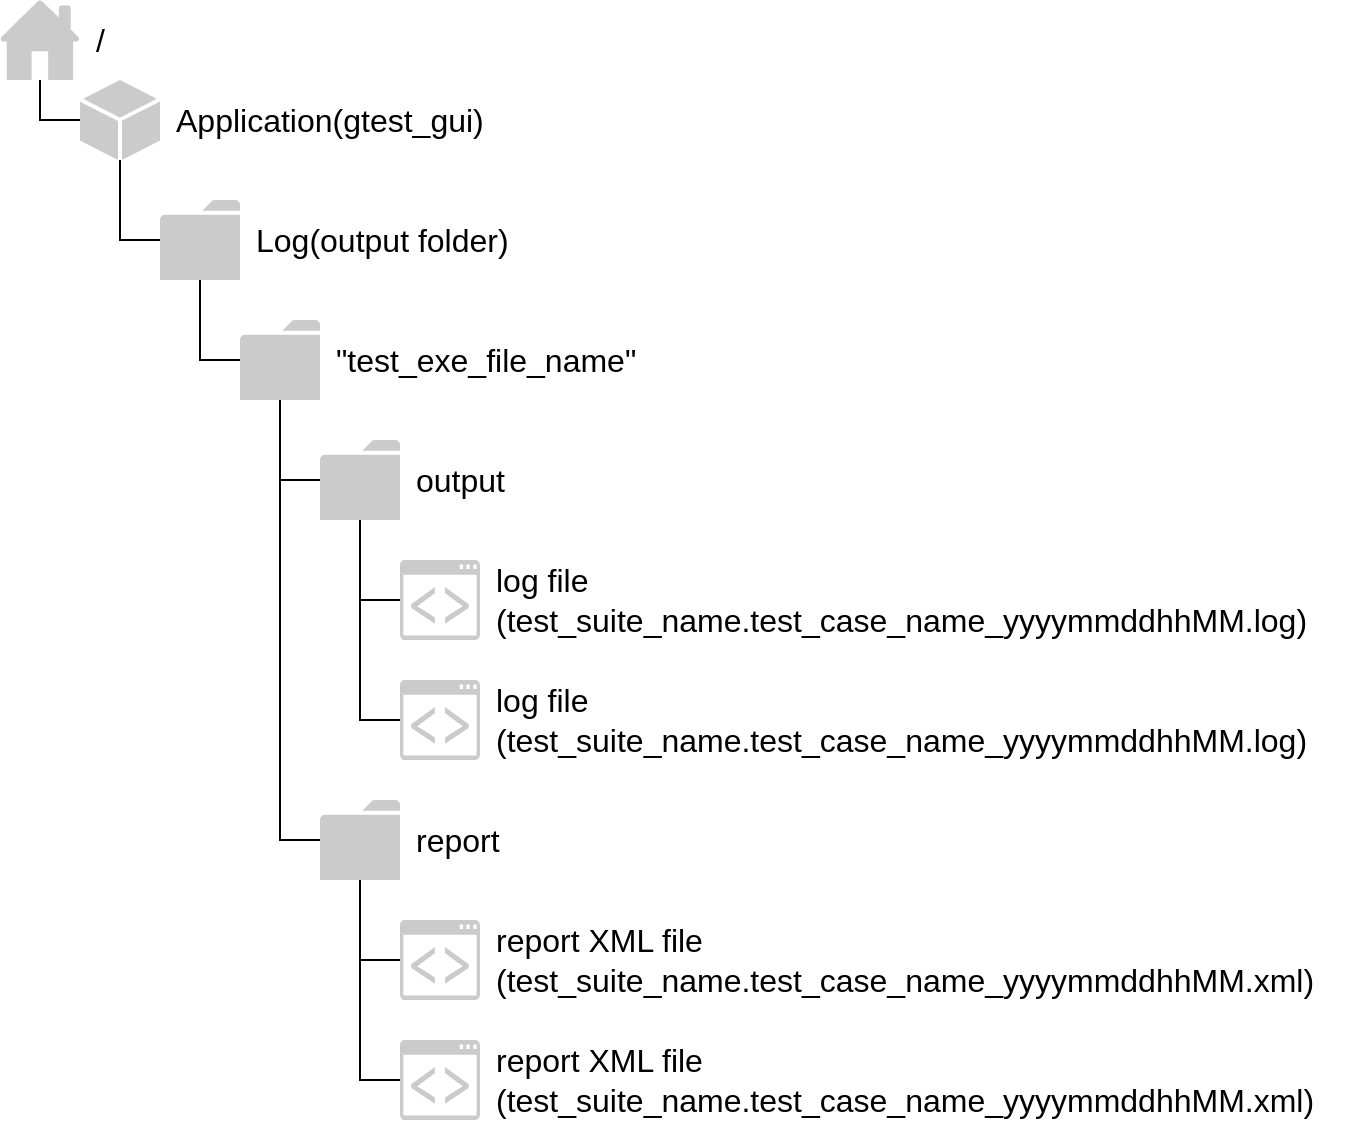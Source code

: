 <mxfile version="12.4.2" type="device" pages="1"><diagram id="QEGvMSw9ifTYuqda4Ox1" name="Folder structure"><mxGraphModel dx="1422" dy="832" grid="1" gridSize="10" guides="1" tooltips="1" connect="1" arrows="1" fold="1" page="1" pageScale="1" pageWidth="827" pageHeight="1169" math="0" shadow="0"><root><mxCell id="0"/><mxCell id="1" parent="0"/><mxCell id="ViBDwjpVeqWqWJwYzLXa-3" style="edgeStyle=orthogonalEdgeStyle;rounded=0;orthogonalLoop=1;jettySize=auto;html=1;endArrow=none;endFill=0;" parent="1" target="9Kh0CjSGW_LWThskDoLW-9" edge="1"><mxGeometry relative="1" as="geometry"><Array as="points"><mxPoint x="220" y="340"/></Array><mxPoint x="220" y="300" as="sourcePoint"/></mxGeometry></mxCell><mxCell id="ViBDwjpVeqWqWJwYzLXa-13" style="edgeStyle=orthogonalEdgeStyle;rounded=0;orthogonalLoop=1;jettySize=auto;html=1;endArrow=none;endFill=0;" parent="1" target="ViBDwjpVeqWqWJwYzLXa-9" edge="1"><mxGeometry relative="1" as="geometry"><Array as="points"><mxPoint x="220" y="400"/></Array><mxPoint x="220" y="300" as="sourcePoint"/></mxGeometry></mxCell><mxCell id="NXuIsc6DJtuEb53HWapJ-16" style="edgeStyle=orthogonalEdgeStyle;rounded=0;orthogonalLoop=1;jettySize=auto;html=1;endArrow=none;endFill=0;" edge="1" parent="1" source="9Kh0CjSGW_LWThskDoLW-2" target="NXuIsc6DJtuEb53HWapJ-14"><mxGeometry relative="1" as="geometry"><Array as="points"><mxPoint x="140" y="220"/></Array></mxGeometry></mxCell><mxCell id="9Kh0CjSGW_LWThskDoLW-2" value="" style="pointerEvents=1;shadow=0;dashed=0;html=1;strokeColor=none;labelPosition=center;verticalLabelPosition=bottom;verticalAlign=top;outlineConnect=0;align=center;shape=mxgraph.office.concepts.folder;fillColor=#CCCBCB;" parent="1" vertex="1"><mxGeometry x="120" y="140" width="40" height="40" as="geometry"/></mxCell><mxCell id="ViBDwjpVeqWqWJwYzLXa-2" style="edgeStyle=orthogonalEdgeStyle;rounded=0;orthogonalLoop=1;jettySize=auto;html=1;endArrow=none;endFill=0;" parent="1" source="9Kh0CjSGW_LWThskDoLW-3" target="9Kh0CjSGW_LWThskDoLW-2" edge="1"><mxGeometry relative="1" as="geometry"><mxPoint x="100" y="160" as="sourcePoint"/><Array as="points"><mxPoint x="100" y="160"/></Array><mxPoint x="80" y="200" as="targetPoint"/></mxGeometry></mxCell><mxCell id="9Kh0CjSGW_LWThskDoLW-3" value="" style="pointerEvents=1;shadow=0;dashed=0;html=1;strokeColor=none;labelPosition=center;verticalLabelPosition=bottom;verticalAlign=top;outlineConnect=0;align=center;shape=mxgraph.office.concepts.node_generic;fillColor=#CCCBCB;" parent="1" vertex="1"><mxGeometry x="80" y="80" width="40" height="40" as="geometry"/></mxCell><mxCell id="9Kh0CjSGW_LWThskDoLW-5" value="Application(gtest_gui)" style="text;html=1;strokeColor=none;fillColor=none;align=left;verticalAlign=middle;whiteSpace=wrap;rounded=0;fontSize=16;spacingLeft=6;" parent="1" vertex="1"><mxGeometry x="120" y="80" width="200" height="40" as="geometry"/></mxCell><mxCell id="9Kh0CjSGW_LWThskDoLW-6" value="Log(output folder)" style="text;html=1;strokeColor=none;fillColor=none;align=left;verticalAlign=middle;whiteSpace=wrap;rounded=0;fontSize=16;spacingLeft=6;" parent="1" vertex="1"><mxGeometry x="160" y="140" width="200" height="40" as="geometry"/></mxCell><mxCell id="ViBDwjpVeqWqWJwYzLXa-1" style="edgeStyle=orthogonalEdgeStyle;rounded=0;orthogonalLoop=1;jettySize=auto;html=1;endArrow=none;endFill=0;" parent="1" source="9Kh0CjSGW_LWThskDoLW-7" target="9Kh0CjSGW_LWThskDoLW-3" edge="1"><mxGeometry relative="1" as="geometry"><Array as="points"><mxPoint x="60" y="100"/></Array></mxGeometry></mxCell><mxCell id="9Kh0CjSGW_LWThskDoLW-7" value="" style="pointerEvents=1;shadow=0;dashed=0;html=1;strokeColor=none;labelPosition=center;verticalLabelPosition=bottom;verticalAlign=top;outlineConnect=0;align=center;shape=mxgraph.office.concepts.home;fillColor=#CCCBCB;" parent="1" vertex="1"><mxGeometry x="40" y="40" width="40" height="40" as="geometry"/></mxCell><mxCell id="9Kh0CjSGW_LWThskDoLW-8" value="/" style="text;html=1;strokeColor=none;fillColor=none;align=left;verticalAlign=middle;whiteSpace=wrap;rounded=0;fontSize=16;spacingLeft=6;" parent="1" vertex="1"><mxGeometry x="80" y="40" width="200" height="40" as="geometry"/></mxCell><mxCell id="9Kh0CjSGW_LWThskDoLW-9" value="" style="pointerEvents=1;shadow=0;dashed=0;html=1;strokeColor=none;fillColor=#CCCBCB;labelPosition=center;verticalLabelPosition=bottom;verticalAlign=top;outlineConnect=0;align=center;shape=mxgraph.office.communications.ucwa_application;fontSize=16;" parent="1" vertex="1"><mxGeometry x="240" y="320" width="40" height="40" as="geometry"/></mxCell><mxCell id="ViBDwjpVeqWqWJwYzLXa-9" value="" style="pointerEvents=1;shadow=0;dashed=0;html=1;strokeColor=none;fillColor=#CCCBCB;labelPosition=center;verticalLabelPosition=bottom;verticalAlign=top;outlineConnect=0;align=center;shape=mxgraph.office.communications.ucwa_application;fontSize=16;" parent="1" vertex="1"><mxGeometry x="240" y="380" width="40" height="40" as="geometry"/></mxCell><mxCell id="NXuIsc6DJtuEb53HWapJ-1" value="" style="pointerEvents=1;shadow=0;dashed=0;html=1;strokeColor=none;labelPosition=center;verticalLabelPosition=bottom;verticalAlign=top;outlineConnect=0;align=center;shape=mxgraph.office.concepts.folder;fillColor=#CCCBCB;" vertex="1" parent="1"><mxGeometry x="200" y="260" width="40" height="40" as="geometry"/></mxCell><mxCell id="NXuIsc6DJtuEb53HWapJ-3" value="log file&lt;br&gt;(test_suite_name.test_case_name_yyyymmddhhMM.log)" style="text;html=1;strokeColor=none;fillColor=none;align=left;verticalAlign=middle;whiteSpace=wrap;rounded=0;fontSize=16;spacingLeft=6;" vertex="1" parent="1"><mxGeometry x="280" y="320" width="440" height="40" as="geometry"/></mxCell><mxCell id="NXuIsc6DJtuEb53HWapJ-4" value="output" style="text;html=1;strokeColor=none;fillColor=none;align=left;verticalAlign=middle;whiteSpace=wrap;rounded=0;fontSize=16;spacingLeft=6;" vertex="1" parent="1"><mxGeometry x="240" y="260" width="120" height="40" as="geometry"/></mxCell><mxCell id="NXuIsc6DJtuEb53HWapJ-5" value="log file&lt;br&gt;(test_suite_name.test_case_name_yyyymmddhhMM.log)" style="text;html=1;strokeColor=none;fillColor=none;align=left;verticalAlign=middle;whiteSpace=wrap;rounded=0;fontSize=16;spacingLeft=6;" vertex="1" parent="1"><mxGeometry x="280" y="380" width="440" height="40" as="geometry"/></mxCell><mxCell id="NXuIsc6DJtuEb53HWapJ-6" style="edgeStyle=orthogonalEdgeStyle;rounded=0;orthogonalLoop=1;jettySize=auto;html=1;endArrow=none;endFill=0;" edge="1" parent="1" target="NXuIsc6DJtuEb53HWapJ-8"><mxGeometry relative="1" as="geometry"><Array as="points"><mxPoint x="220" y="520"/></Array><mxPoint x="220" y="480" as="sourcePoint"/></mxGeometry></mxCell><mxCell id="NXuIsc6DJtuEb53HWapJ-7" style="edgeStyle=orthogonalEdgeStyle;rounded=0;orthogonalLoop=1;jettySize=auto;html=1;endArrow=none;endFill=0;" edge="1" parent="1" target="NXuIsc6DJtuEb53HWapJ-9"><mxGeometry relative="1" as="geometry"><Array as="points"><mxPoint x="220" y="580"/></Array><mxPoint x="220" y="480" as="sourcePoint"/></mxGeometry></mxCell><mxCell id="NXuIsc6DJtuEb53HWapJ-8" value="" style="pointerEvents=1;shadow=0;dashed=0;html=1;strokeColor=none;fillColor=#CCCBCB;labelPosition=center;verticalLabelPosition=bottom;verticalAlign=top;outlineConnect=0;align=center;shape=mxgraph.office.communications.ucwa_application;fontSize=16;" vertex="1" parent="1"><mxGeometry x="240" y="500" width="40" height="40" as="geometry"/></mxCell><mxCell id="NXuIsc6DJtuEb53HWapJ-9" value="" style="pointerEvents=1;shadow=0;dashed=0;html=1;strokeColor=none;fillColor=#CCCBCB;labelPosition=center;verticalLabelPosition=bottom;verticalAlign=top;outlineConnect=0;align=center;shape=mxgraph.office.communications.ucwa_application;fontSize=16;" vertex="1" parent="1"><mxGeometry x="240" y="560" width="40" height="40" as="geometry"/></mxCell><mxCell id="NXuIsc6DJtuEb53HWapJ-10" value="" style="pointerEvents=1;shadow=0;dashed=0;html=1;strokeColor=none;labelPosition=center;verticalLabelPosition=bottom;verticalAlign=top;outlineConnect=0;align=center;shape=mxgraph.office.concepts.folder;fillColor=#CCCBCB;" vertex="1" parent="1"><mxGeometry x="200" y="440" width="40" height="40" as="geometry"/></mxCell><mxCell id="NXuIsc6DJtuEb53HWapJ-11" value="report XML file&lt;br&gt;(test_suite_name.test_case_name_yyyymmddhhMM.xml)" style="text;html=1;strokeColor=none;fillColor=none;align=left;verticalAlign=middle;whiteSpace=wrap;rounded=0;fontSize=16;spacingLeft=6;" vertex="1" parent="1"><mxGeometry x="280" y="500" width="440" height="40" as="geometry"/></mxCell><mxCell id="NXuIsc6DJtuEb53HWapJ-12" value="report" style="text;html=1;strokeColor=none;fillColor=none;align=left;verticalAlign=middle;whiteSpace=wrap;rounded=0;fontSize=16;spacingLeft=6;" vertex="1" parent="1"><mxGeometry x="240" y="440" width="120" height="40" as="geometry"/></mxCell><mxCell id="NXuIsc6DJtuEb53HWapJ-17" style="edgeStyle=orthogonalEdgeStyle;rounded=0;orthogonalLoop=1;jettySize=auto;html=1;endArrow=none;endFill=0;" edge="1" parent="1" source="NXuIsc6DJtuEb53HWapJ-14" target="NXuIsc6DJtuEb53HWapJ-1"><mxGeometry relative="1" as="geometry"><Array as="points"><mxPoint x="180" y="280"/></Array></mxGeometry></mxCell><mxCell id="NXuIsc6DJtuEb53HWapJ-18" style="edgeStyle=orthogonalEdgeStyle;rounded=0;orthogonalLoop=1;jettySize=auto;html=1;endArrow=none;endFill=0;" edge="1" parent="1" source="NXuIsc6DJtuEb53HWapJ-14" target="NXuIsc6DJtuEb53HWapJ-10"><mxGeometry relative="1" as="geometry"><Array as="points"><mxPoint x="180" y="460"/></Array></mxGeometry></mxCell><mxCell id="NXuIsc6DJtuEb53HWapJ-14" value="" style="pointerEvents=1;shadow=0;dashed=0;html=1;strokeColor=none;labelPosition=center;verticalLabelPosition=bottom;verticalAlign=top;outlineConnect=0;align=center;shape=mxgraph.office.concepts.folder;fillColor=#CCCBCB;" vertex="1" parent="1"><mxGeometry x="160" y="200" width="40" height="40" as="geometry"/></mxCell><mxCell id="NXuIsc6DJtuEb53HWapJ-15" value="&quot;test_exe_file_name&quot;" style="text;html=1;strokeColor=none;fillColor=none;align=left;verticalAlign=middle;whiteSpace=wrap;rounded=0;fontSize=16;spacingLeft=6;" vertex="1" parent="1"><mxGeometry x="200" y="200" width="200" height="40" as="geometry"/></mxCell><mxCell id="NXuIsc6DJtuEb53HWapJ-19" value="report XML file&lt;br&gt;(test_suite_name.test_case_name_yyyymmddhhMM.xml)" style="text;html=1;strokeColor=none;fillColor=none;align=left;verticalAlign=middle;whiteSpace=wrap;rounded=0;fontSize=16;spacingLeft=6;" vertex="1" parent="1"><mxGeometry x="280" y="560" width="440" height="40" as="geometry"/></mxCell></root></mxGraphModel></diagram></mxfile>